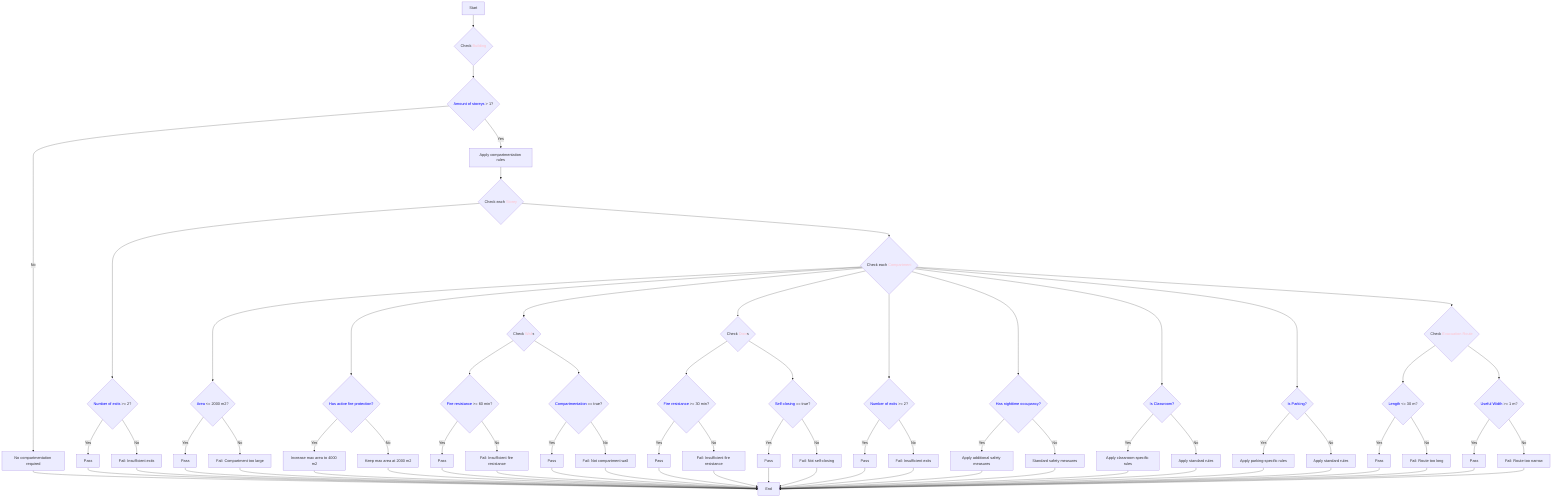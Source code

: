 graph TD
    A[Start] --> B{Check <font color='pink'>Building</font>}
    B --> C{<font color='blue'>Amount of storeys</font> > 1?}
    C -->|Yes| D[Apply compartmentation rules]
    C -->|No| E[No compartmentation required]
    D --> F{Check each <font color='pink'>Storey</font>}
    F --> G{<font color='blue'>Number of exits</font> >= 2?}
    G -->|Yes| H[Pass]
    G -->|No| I[Fail: Insufficient exits]
    F --> J{Check each <font color='pink'>Compartment</font>}
    J --> K{<font color='blue'>Area</font> <= 2000 m2?}
    K -->|Yes| L[Pass]
    K -->|No| M[Fail: Compartment too large]
    J --> N{<font color='blue'>Has active fire protection?</font>}
    N -->|Yes| O[Increase max area to 4000 m2]
    N -->|No| P[Keep max area at 2000 m2]
    J --> Q{Check <font color='pink'>Wall</font>s}
    Q --> R{<font color='blue'>Fire resistance</font> >= 60 min?}
    R -->|Yes| S[Pass]
    R -->|No| T[Fail: Insufficient fire resistance]
    Q --> U{<font color='blue'>Compartmentation</font> == true?}
    U -->|Yes| V[Pass]
    U -->|No| W[Fail: Not compartment wall]
    J --> X{Check <font color='pink'>Door</font>s}
    X --> Y{<font color='blue'>Fire resistance</font> >= 30 min?}
    Y -->|Yes| Z[Pass]
    Y -->|No| AA[Fail: Insufficient fire resistance]
    X --> AB{<font color='blue'>Self-closing</font> == true?}
    AB -->|Yes| AC[Pass]
    AB -->|No| AD[Fail: Not self-closing]
    J --> AE{<font color='blue'>Number of exits</font> >= 2?}
    AE -->|Yes| AF[Pass]
    AE -->|No| AG[Fail: Insufficient exits]
    J --> AH{<font color='blue'>Has nighttime occupancy?</font>}
    AH -->|Yes| AI[Apply additional safety measures]
    AH -->|No| AJ[Standard safety measures]
    J --> AK{<font color='blue'>Is Classroom?</font>}
    AK -->|Yes| AL[Apply classroom-specific rules]
    AK -->|No| AM[Apply standard rules]
    J --> AN{<font color='blue'>Is Parking?</font>}
    AN -->|Yes| AO[Apply parking-specific rules]
    AN -->|No| AP[Apply standard rules]
    J --> AQ{Check <font color='pink'>Evacuation Route</font>}
    AQ --> AR{<font color='blue'>Length</font> <= 30 m?}
    AR -->|Yes| AS[Pass]
    AR -->|No| AT[Fail: Route too long]
    AQ --> AU{<font color='blue'>Useful Width</font> >= 1 m?}
    AU -->|Yes| AV[Pass]
    AU -->|No| AW[Fail: Route too narrow]
    E --> AX[End]
    H --> AX
    I --> AX
    L --> AX
    M --> AX
    O --> AX
    P --> AX
    S --> AX
    T --> AX
    V --> AX
    W --> AX
    Z --> AX
    AA --> AX
    AC --> AX
    AD --> AX
    AF --> AX
    AG --> AX
    AI --> AX
    AJ --> AX
    AL --> AX
    AM --> AX
    AO --> AX
    AP --> AX
    AS --> AX
    AT --> AX
    AV --> AX
    AW --> AX